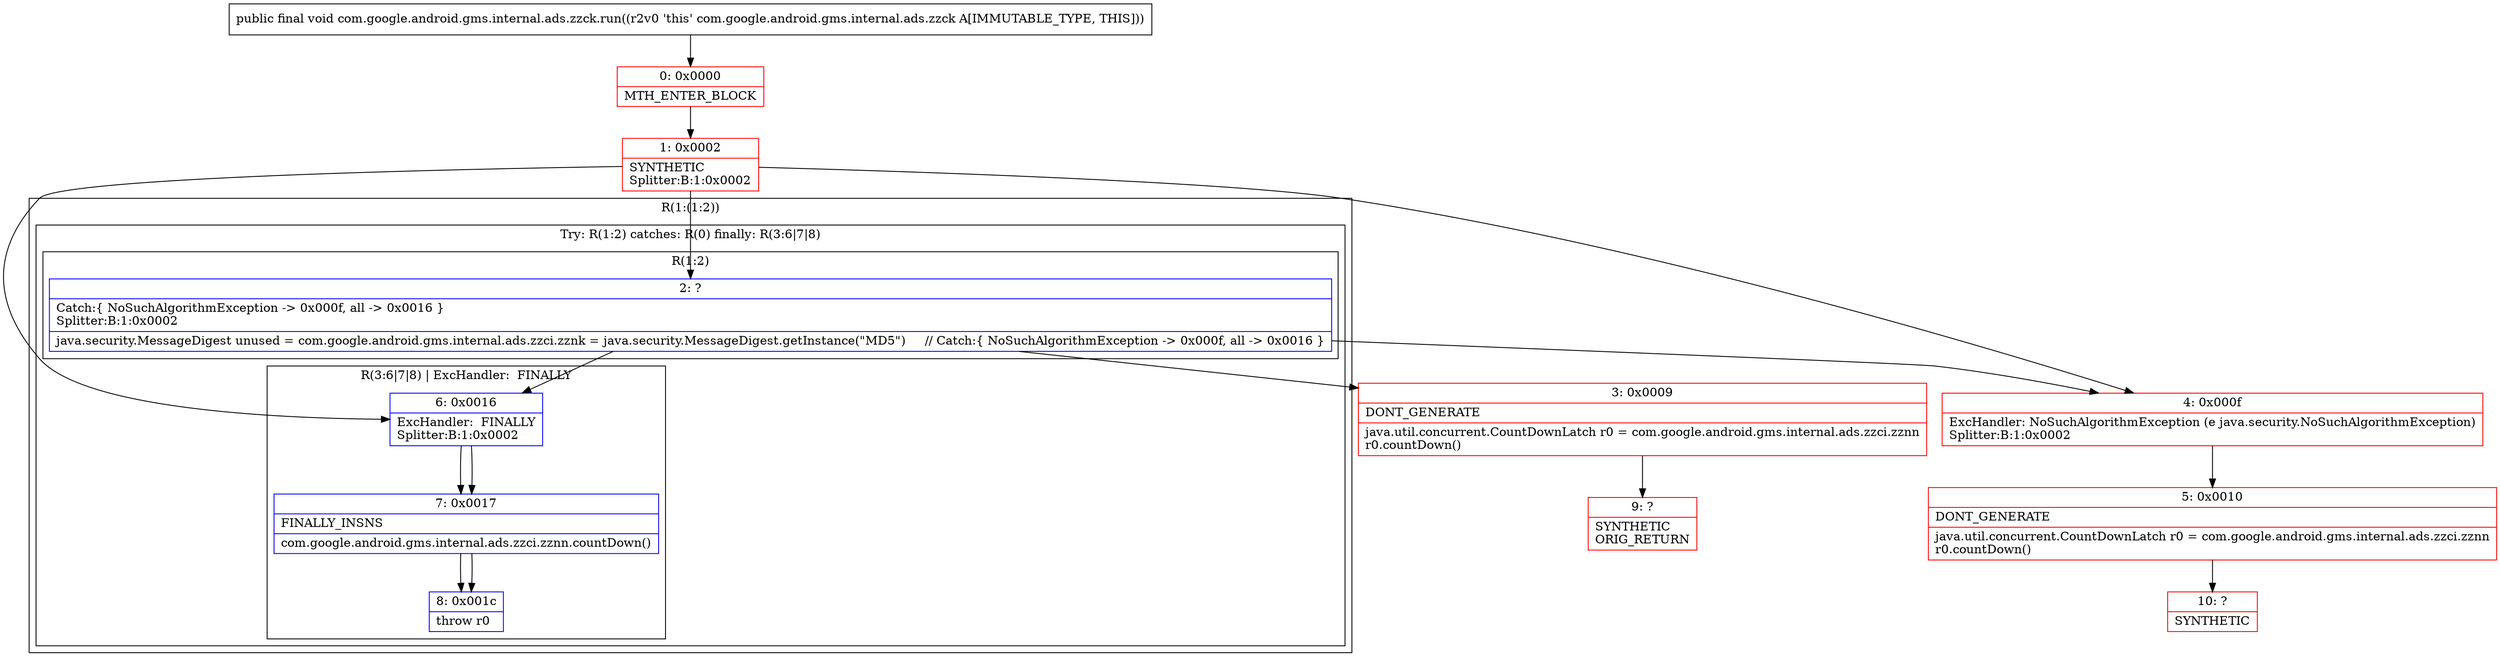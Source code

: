 digraph "CFG forcom.google.android.gms.internal.ads.zzck.run()V" {
subgraph cluster_Region_740666656 {
label = "R(1:(1:2))";
node [shape=record,color=blue];
subgraph cluster_TryCatchRegion_1988553616 {
label = "Try: R(1:2) catches: R(0) finally: R(3:6|7|8)";
node [shape=record,color=blue];
subgraph cluster_Region_198536919 {
label = "R(1:2)";
node [shape=record,color=blue];
Node_2 [shape=record,label="{2\:\ ?|Catch:\{ NoSuchAlgorithmException \-\> 0x000f, all \-\> 0x0016 \}\lSplitter:B:1:0x0002\l|java.security.MessageDigest unused = com.google.android.gms.internal.ads.zzci.zznk = java.security.MessageDigest.getInstance(\"MD5\")     \/\/ Catch:\{ NoSuchAlgorithmException \-\> 0x000f, all \-\> 0x0016 \}\l}"];
}
subgraph cluster_Region_1086758696 {
label = "R(0) | ExcHandler: NoSuchAlgorithmException (e java.security.NoSuchAlgorithmException)\l";
node [shape=record,color=blue];
}
subgraph cluster_Region_1099654845 {
label = "R(3:6|7|8) | ExcHandler:  FINALLY\l";
node [shape=record,color=blue];
Node_6 [shape=record,label="{6\:\ 0x0016|ExcHandler:  FINALLY\lSplitter:B:1:0x0002\l}"];
Node_7 [shape=record,label="{7\:\ 0x0017|FINALLY_INSNS\l|com.google.android.gms.internal.ads.zzci.zznn.countDown()\l}"];
Node_8 [shape=record,label="{8\:\ 0x001c|throw r0\l}"];
}
}
}
subgraph cluster_Region_1086758696 {
label = "R(0) | ExcHandler: NoSuchAlgorithmException (e java.security.NoSuchAlgorithmException)\l";
node [shape=record,color=blue];
}
subgraph cluster_Region_1099654845 {
label = "R(3:6|7|8) | ExcHandler:  FINALLY\l";
node [shape=record,color=blue];
Node_6 [shape=record,label="{6\:\ 0x0016|ExcHandler:  FINALLY\lSplitter:B:1:0x0002\l}"];
Node_7 [shape=record,label="{7\:\ 0x0017|FINALLY_INSNS\l|com.google.android.gms.internal.ads.zzci.zznn.countDown()\l}"];
Node_8 [shape=record,label="{8\:\ 0x001c|throw r0\l}"];
}
Node_0 [shape=record,color=red,label="{0\:\ 0x0000|MTH_ENTER_BLOCK\l}"];
Node_1 [shape=record,color=red,label="{1\:\ 0x0002|SYNTHETIC\lSplitter:B:1:0x0002\l}"];
Node_3 [shape=record,color=red,label="{3\:\ 0x0009|DONT_GENERATE\l|java.util.concurrent.CountDownLatch r0 = com.google.android.gms.internal.ads.zzci.zznn\lr0.countDown()\l}"];
Node_4 [shape=record,color=red,label="{4\:\ 0x000f|ExcHandler: NoSuchAlgorithmException (e java.security.NoSuchAlgorithmException)\lSplitter:B:1:0x0002\l}"];
Node_5 [shape=record,color=red,label="{5\:\ 0x0010|DONT_GENERATE\l|java.util.concurrent.CountDownLatch r0 = com.google.android.gms.internal.ads.zzci.zznn\lr0.countDown()\l}"];
Node_9 [shape=record,color=red,label="{9\:\ ?|SYNTHETIC\lORIG_RETURN\l}"];
Node_10 [shape=record,color=red,label="{10\:\ ?|SYNTHETIC\l}"];
MethodNode[shape=record,label="{public final void com.google.android.gms.internal.ads.zzck.run((r2v0 'this' com.google.android.gms.internal.ads.zzck A[IMMUTABLE_TYPE, THIS])) }"];
MethodNode -> Node_0;
Node_2 -> Node_3;
Node_2 -> Node_4;
Node_2 -> Node_6;
Node_6 -> Node_7;
Node_7 -> Node_8;
Node_6 -> Node_7;
Node_7 -> Node_8;
Node_0 -> Node_1;
Node_1 -> Node_2;
Node_1 -> Node_4;
Node_1 -> Node_6;
Node_3 -> Node_9;
Node_4 -> Node_5;
Node_5 -> Node_10;
}


